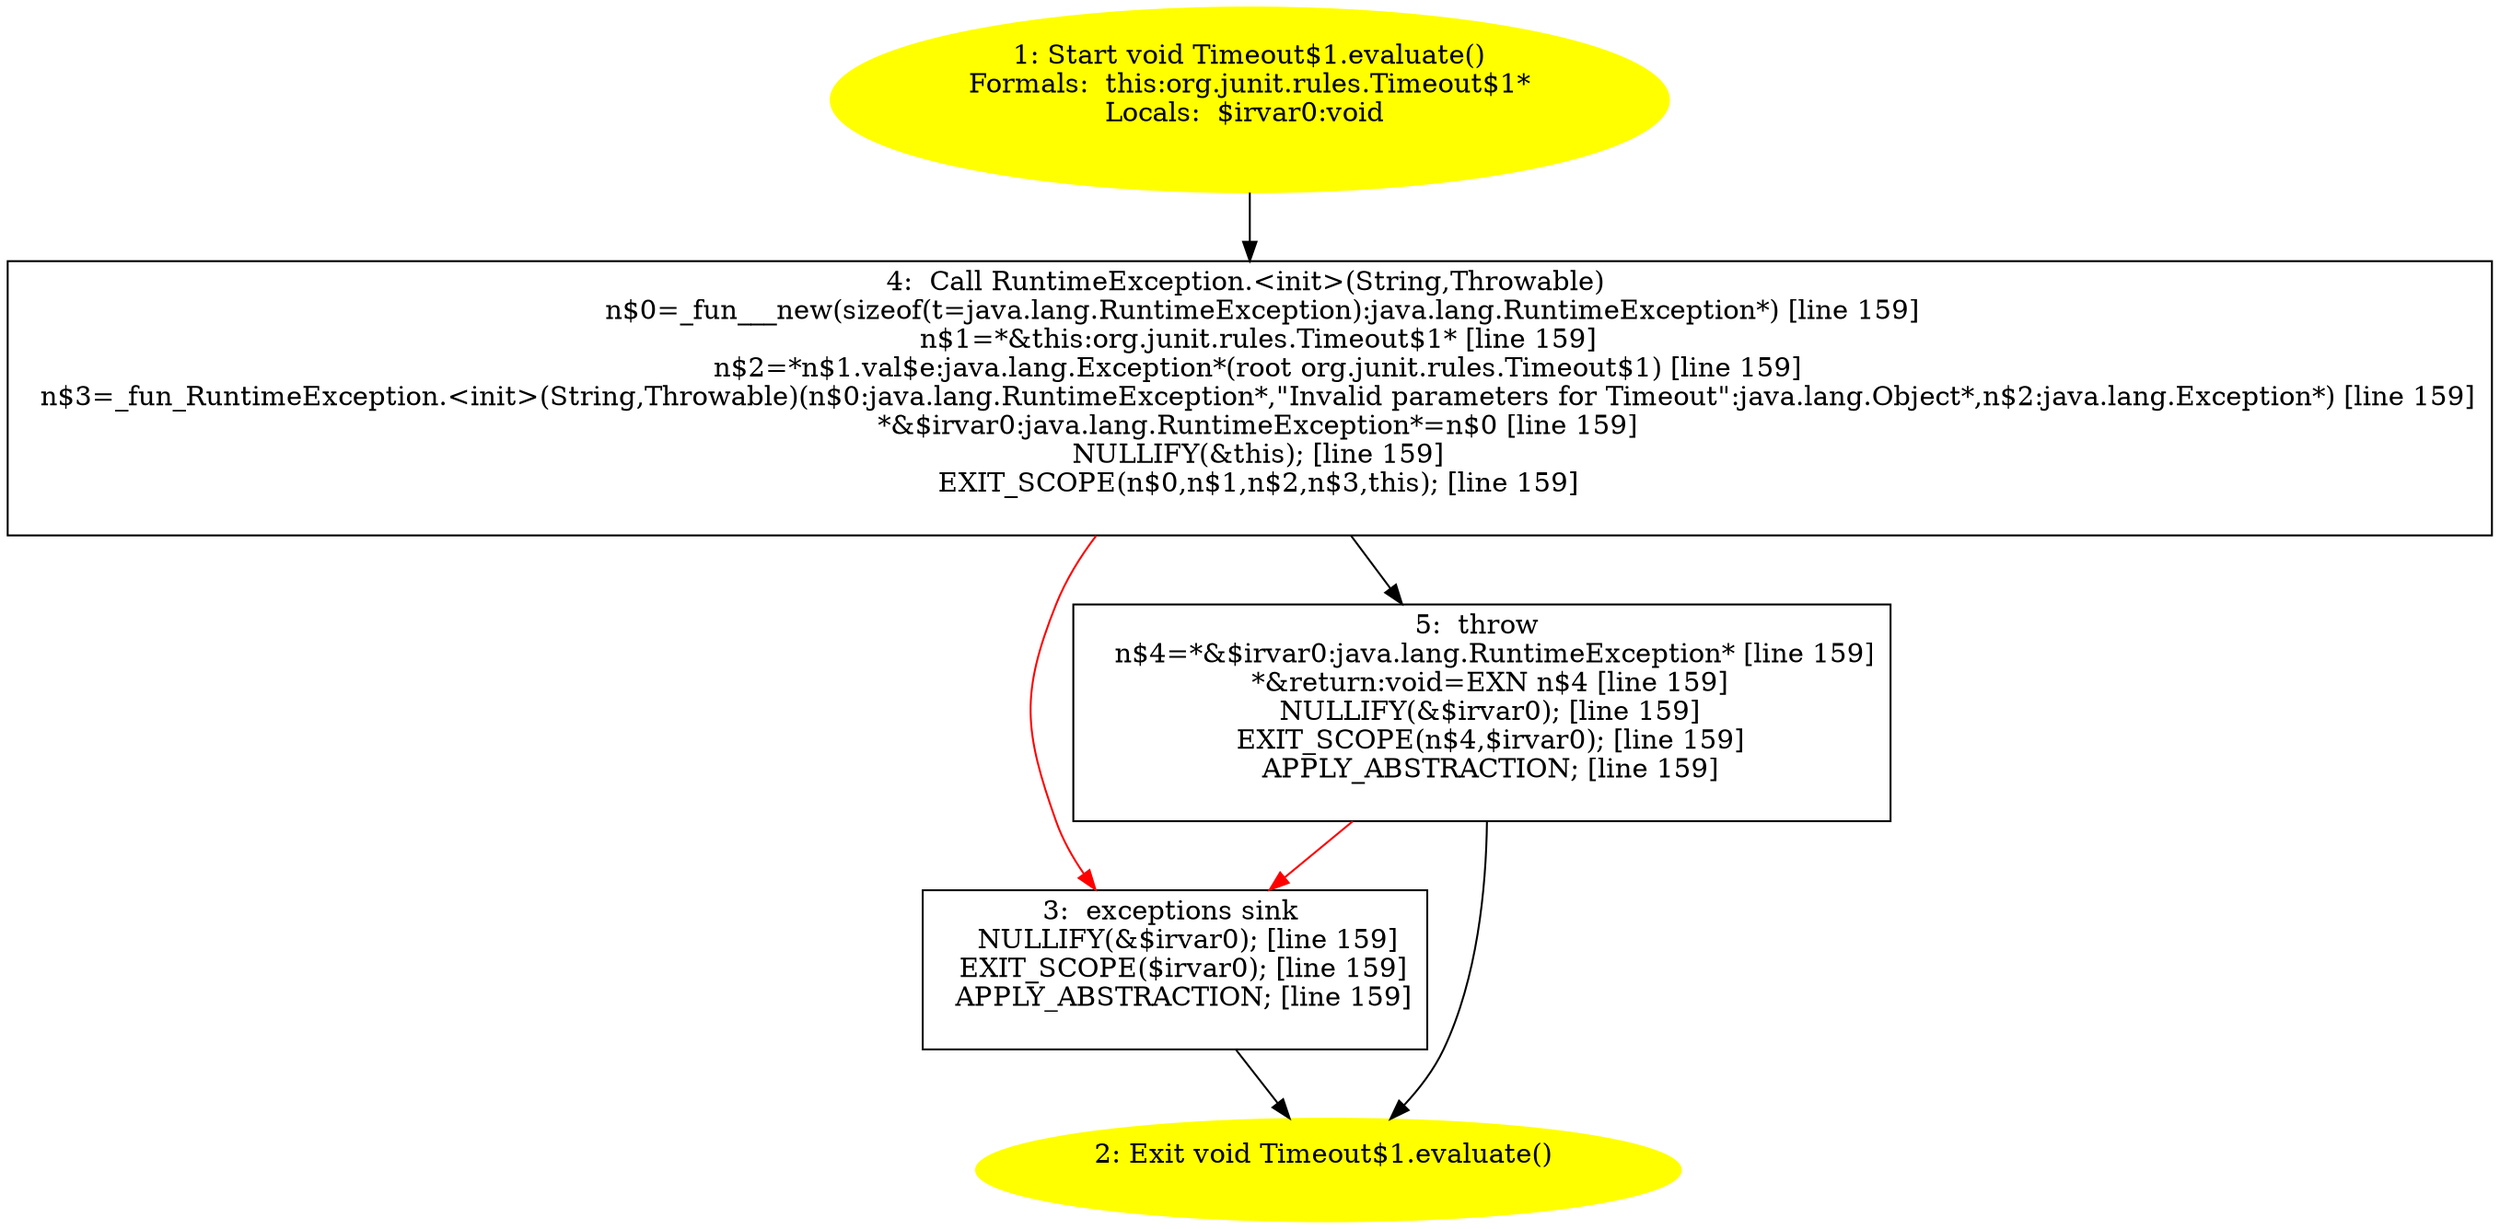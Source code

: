 /* @generated */
digraph cfg {
"org.junit.rules.Timeout$1.evaluate():void.f918115c47f6352508e657bc11961fa6_1" [label="1: Start void Timeout$1.evaluate()\nFormals:  this:org.junit.rules.Timeout$1*\nLocals:  $irvar0:void \n  " color=yellow style=filled]
	

	 "org.junit.rules.Timeout$1.evaluate():void.f918115c47f6352508e657bc11961fa6_1" -> "org.junit.rules.Timeout$1.evaluate():void.f918115c47f6352508e657bc11961fa6_4" ;
"org.junit.rules.Timeout$1.evaluate():void.f918115c47f6352508e657bc11961fa6_2" [label="2: Exit void Timeout$1.evaluate() \n  " color=yellow style=filled]
	

"org.junit.rules.Timeout$1.evaluate():void.f918115c47f6352508e657bc11961fa6_3" [label="3:  exceptions sink \n   NULLIFY(&$irvar0); [line 159]\n  EXIT_SCOPE($irvar0); [line 159]\n  APPLY_ABSTRACTION; [line 159]\n " shape="box"]
	

	 "org.junit.rules.Timeout$1.evaluate():void.f918115c47f6352508e657bc11961fa6_3" -> "org.junit.rules.Timeout$1.evaluate():void.f918115c47f6352508e657bc11961fa6_2" ;
"org.junit.rules.Timeout$1.evaluate():void.f918115c47f6352508e657bc11961fa6_4" [label="4:  Call RuntimeException.<init>(String,Throwable) \n   n$0=_fun___new(sizeof(t=java.lang.RuntimeException):java.lang.RuntimeException*) [line 159]\n  n$1=*&this:org.junit.rules.Timeout$1* [line 159]\n  n$2=*n$1.val$e:java.lang.Exception*(root org.junit.rules.Timeout$1) [line 159]\n  n$3=_fun_RuntimeException.<init>(String,Throwable)(n$0:java.lang.RuntimeException*,\"Invalid parameters for Timeout\":java.lang.Object*,n$2:java.lang.Exception*) [line 159]\n  *&$irvar0:java.lang.RuntimeException*=n$0 [line 159]\n  NULLIFY(&this); [line 159]\n  EXIT_SCOPE(n$0,n$1,n$2,n$3,this); [line 159]\n " shape="box"]
	

	 "org.junit.rules.Timeout$1.evaluate():void.f918115c47f6352508e657bc11961fa6_4" -> "org.junit.rules.Timeout$1.evaluate():void.f918115c47f6352508e657bc11961fa6_5" ;
	 "org.junit.rules.Timeout$1.evaluate():void.f918115c47f6352508e657bc11961fa6_4" -> "org.junit.rules.Timeout$1.evaluate():void.f918115c47f6352508e657bc11961fa6_3" [color="red" ];
"org.junit.rules.Timeout$1.evaluate():void.f918115c47f6352508e657bc11961fa6_5" [label="5:  throw \n   n$4=*&$irvar0:java.lang.RuntimeException* [line 159]\n  *&return:void=EXN n$4 [line 159]\n  NULLIFY(&$irvar0); [line 159]\n  EXIT_SCOPE(n$4,$irvar0); [line 159]\n  APPLY_ABSTRACTION; [line 159]\n " shape="box"]
	

	 "org.junit.rules.Timeout$1.evaluate():void.f918115c47f6352508e657bc11961fa6_5" -> "org.junit.rules.Timeout$1.evaluate():void.f918115c47f6352508e657bc11961fa6_2" ;
	 "org.junit.rules.Timeout$1.evaluate():void.f918115c47f6352508e657bc11961fa6_5" -> "org.junit.rules.Timeout$1.evaluate():void.f918115c47f6352508e657bc11961fa6_3" [color="red" ];
}

